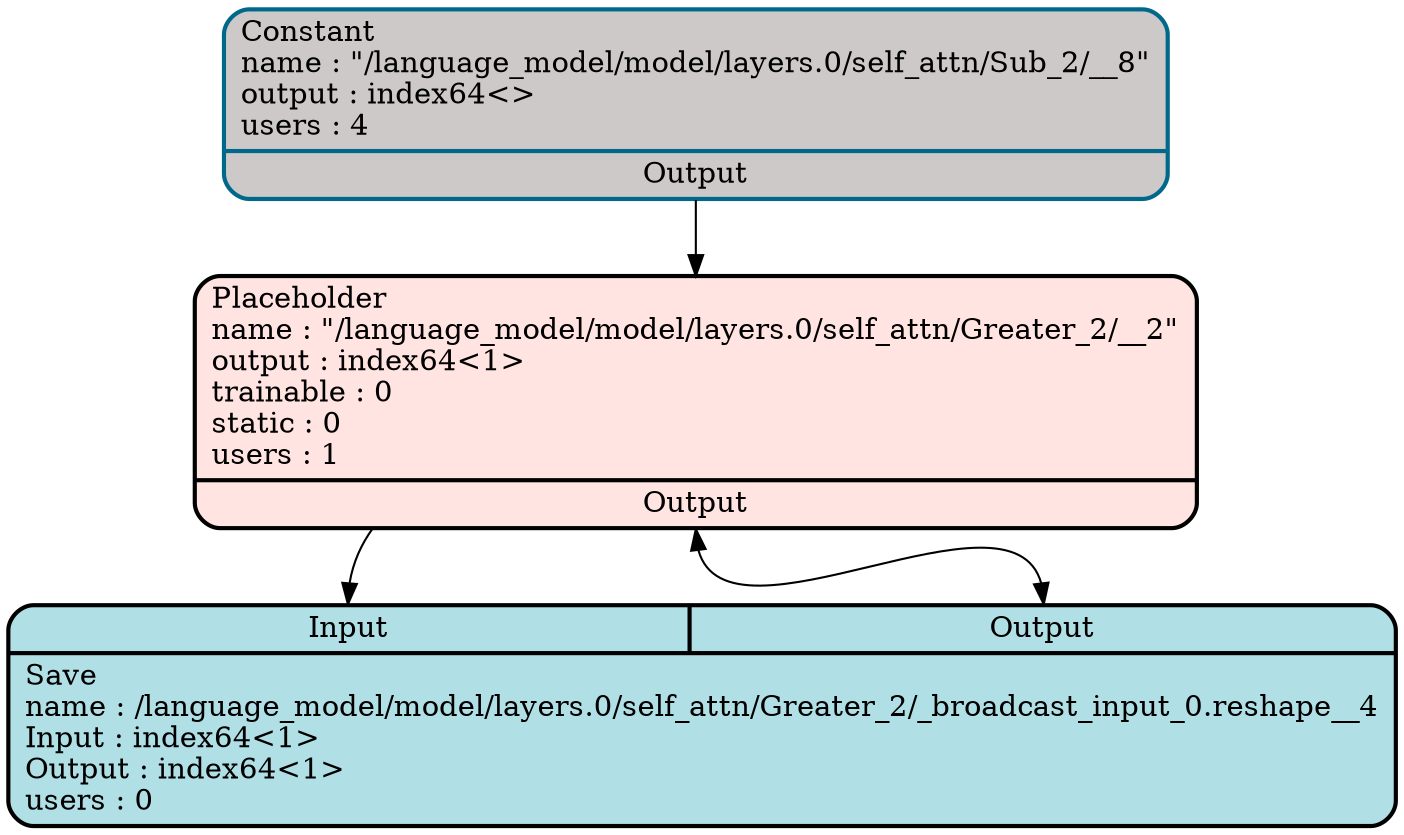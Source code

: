 digraph DAG {
	rankdir=TB;
"/language_model/model/layers.0/self_attn/Greater_2/__4" [
	label = "{{<Input>Input|<Output>Output}|{Save\lname : /language_model/model/layers.0/self_attn/Greater_2/_broadcast_input_0.reshape__4\lInput : index64\<1\>\lOutput : index64\<1\>\lusers : 0\l}}"
	shape = "record"
	style="filled,rounded"
	fillcolor=PowderBlue
penwidth = 2];

"/language_model/model/layers.0/self_attn/Greater_2/__2" [
	label = "{{<Input>Input}|{Reshape\lname : /language_model/model/layers.0/self_attn/Greater_2/_broadcast_input_0.reshape__2\lInput : index64\<\>\lDims : [1]\lusers : 1\lResult : index64\<1\>\l}|{<Result>Result}}"
	shape = "record"
	style="filled,rounded"
	fillcolor=Yellow2
penwidth = 2];

"/language_model/model/layers.0/self_attn/Sub_2/__8" [
	label = "{{Constant\lname : \"/language_model/model/layers.0/self_attn/Sub_2/__8\"\loutput : index64\<\>\lusers : 4\l}|{<Output>Output}}"
	shape = "record"
	style="filled,rounded"
	fillcolor=Snow3 color=DeepSkyBlue4
penwidth = 2];

"/language_model/model/layers.0/self_attn/Greater_2/__2" [
	label = "{{Placeholder\lname : \"/language_model/model/layers.0/self_attn/Greater_2/__2\"\loutput : index64\<1\>\ltrainable : 0\lstatic : 0\lusers : 1\l}|{<Output>Output}}"
	shape = "record"
	style="filled,rounded"
	fillcolor=MistyRose1
penwidth = 2];

"/language_model/model/layers.0/self_attn/Greater_2/__2" :"Output"  -> "/language_model/model/layers.0/self_attn/Greater_2/__4" :"Output"  [dir="both"];
"/language_model/model/layers.0/self_attn/Sub_2/__8" :"Output"  -> "/language_model/model/layers.0/self_attn/Greater_2/__2" :"Input" ;
"/language_model/model/layers.0/self_attn/Greater_2/__2" :"Result"  -> "/language_model/model/layers.0/self_attn/Greater_2/__4" :"Input" ;
}